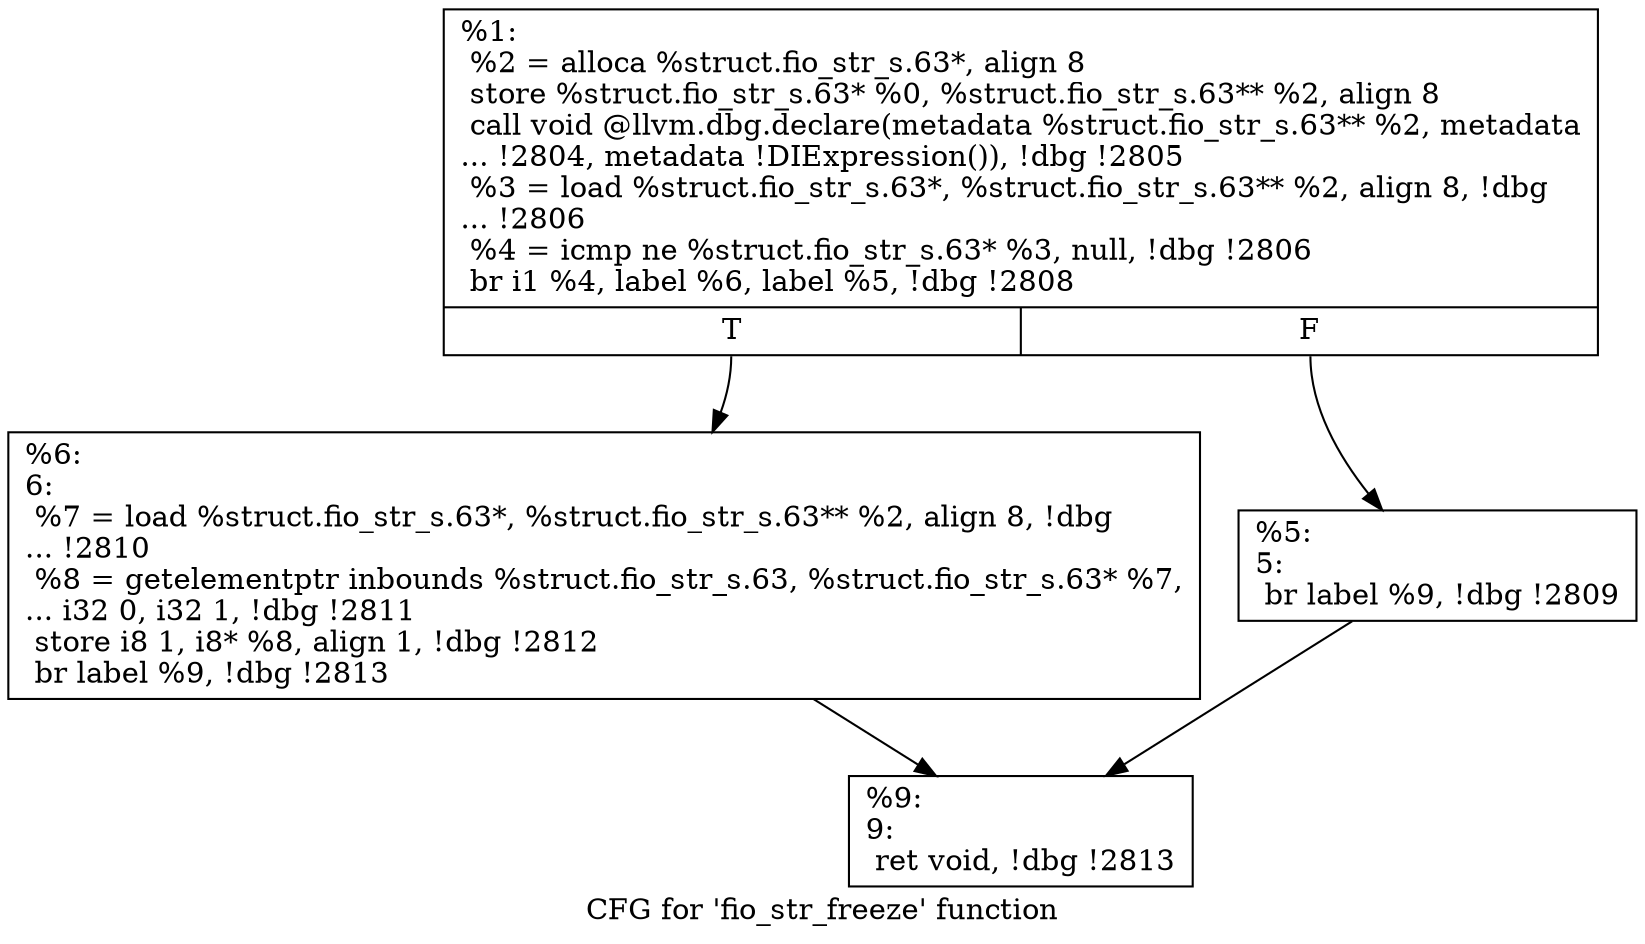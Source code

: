 digraph "CFG for 'fio_str_freeze' function" {
	label="CFG for 'fio_str_freeze' function";

	Node0x55685206fc60 [shape=record,label="{%1:\l  %2 = alloca %struct.fio_str_s.63*, align 8\l  store %struct.fio_str_s.63* %0, %struct.fio_str_s.63** %2, align 8\l  call void @llvm.dbg.declare(metadata %struct.fio_str_s.63** %2, metadata\l... !2804, metadata !DIExpression()), !dbg !2805\l  %3 = load %struct.fio_str_s.63*, %struct.fio_str_s.63** %2, align 8, !dbg\l... !2806\l  %4 = icmp ne %struct.fio_str_s.63* %3, null, !dbg !2806\l  br i1 %4, label %6, label %5, !dbg !2808\l|{<s0>T|<s1>F}}"];
	Node0x55685206fc60:s0 -> Node0x55685206fd60;
	Node0x55685206fc60:s1 -> Node0x55685206fd10;
	Node0x55685206fd10 [shape=record,label="{%5:\l5:                                                \l  br label %9, !dbg !2809\l}"];
	Node0x55685206fd10 -> Node0x55685206fdb0;
	Node0x55685206fd60 [shape=record,label="{%6:\l6:                                                \l  %7 = load %struct.fio_str_s.63*, %struct.fio_str_s.63** %2, align 8, !dbg\l... !2810\l  %8 = getelementptr inbounds %struct.fio_str_s.63, %struct.fio_str_s.63* %7,\l... i32 0, i32 1, !dbg !2811\l  store i8 1, i8* %8, align 1, !dbg !2812\l  br label %9, !dbg !2813\l}"];
	Node0x55685206fd60 -> Node0x55685206fdb0;
	Node0x55685206fdb0 [shape=record,label="{%9:\l9:                                                \l  ret void, !dbg !2813\l}"];
}
